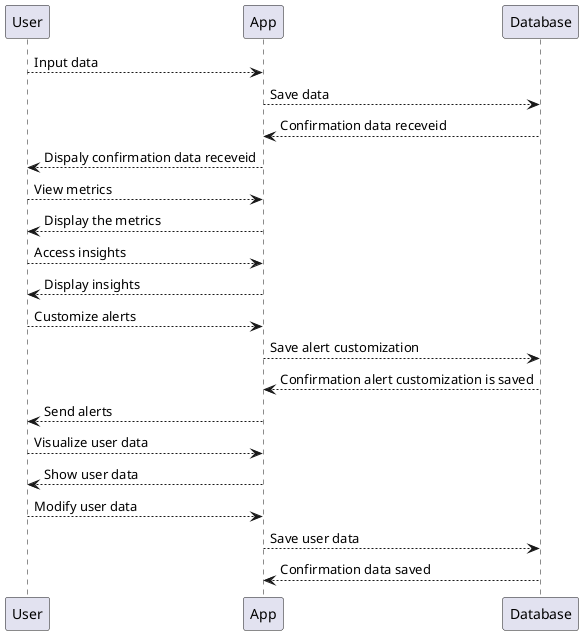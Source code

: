 @startuml
User --> App: Input data
App --> Database: Save data
Database --> App: Confirmation data receveid
App --> User: Dispaly confirmation data receveid
User --> App: View metrics
App --> User: Display the metrics
User --> App: Access insights
App --> User: Display insights
User --> App: Customize alerts
App --> Database: Save alert customization
Database --> App: Confirmation alert customization is saved
App --> User: Send alerts
User --> App: Visualize user data
App --> User: Show user data
User --> App: Modify user data
App --> Database: Save user data
Database --> App: Confirmation data saved
@enduml
